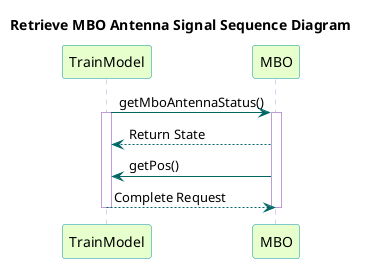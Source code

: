 @startuml

title Retrieve MBO Antenna Signal Sequence Diagram

skinparam sequence {
  BackgroundColor transparent
  ParticipantBackgroundColor #e6ffcc
  ParticipantBorderColor 	#049595
  PackageBorderCOlor  #049595
  ArrowColor #006666
  LifeLineBorderColor #c09cd9
}

participant "TrainModel" as A
participant "MBO" as B


A -> B : getMboAntennaStatus()
activate A
activate B

B --> A : Return State

B -> A : getPos()

A --> B : Complete Request
deactivate A
deactivate B

@enduml